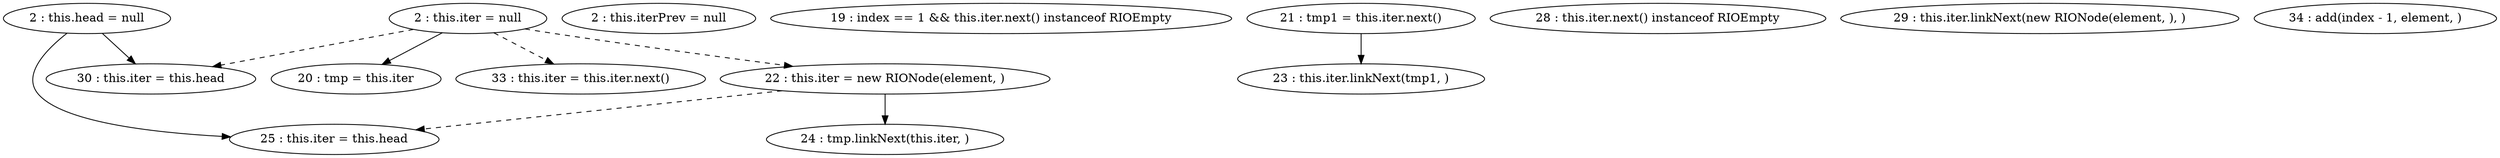 digraph G {
"2 : this.head = null"
"2 : this.head = null" -> "30 : this.iter = this.head"
"2 : this.head = null" -> "25 : this.iter = this.head"
"2 : this.iter = null"
"2 : this.iter = null" -> "20 : tmp = this.iter"
"2 : this.iter = null" -> "33 : this.iter = this.iter.next()" [style=dashed]
"2 : this.iter = null" -> "22 : this.iter = new RIONode(element, )" [style=dashed]
"2 : this.iter = null" -> "30 : this.iter = this.head" [style=dashed]
"2 : this.iterPrev = null"
"19 : index == 1 && this.iter.next() instanceof RIOEmpty"
"20 : tmp = this.iter"
"21 : tmp1 = this.iter.next()"
"21 : tmp1 = this.iter.next()" -> "23 : this.iter.linkNext(tmp1, )"
"22 : this.iter = new RIONode(element, )"
"22 : this.iter = new RIONode(element, )" -> "24 : tmp.linkNext(this.iter, )"
"22 : this.iter = new RIONode(element, )" -> "25 : this.iter = this.head" [style=dashed]
"23 : this.iter.linkNext(tmp1, )"
"24 : tmp.linkNext(this.iter, )"
"25 : this.iter = this.head"
"28 : this.iter.next() instanceof RIOEmpty"
"29 : this.iter.linkNext(new RIONode(element, ), )"
"30 : this.iter = this.head"
"33 : this.iter = this.iter.next()"
"34 : add(index - 1, element, )"
}